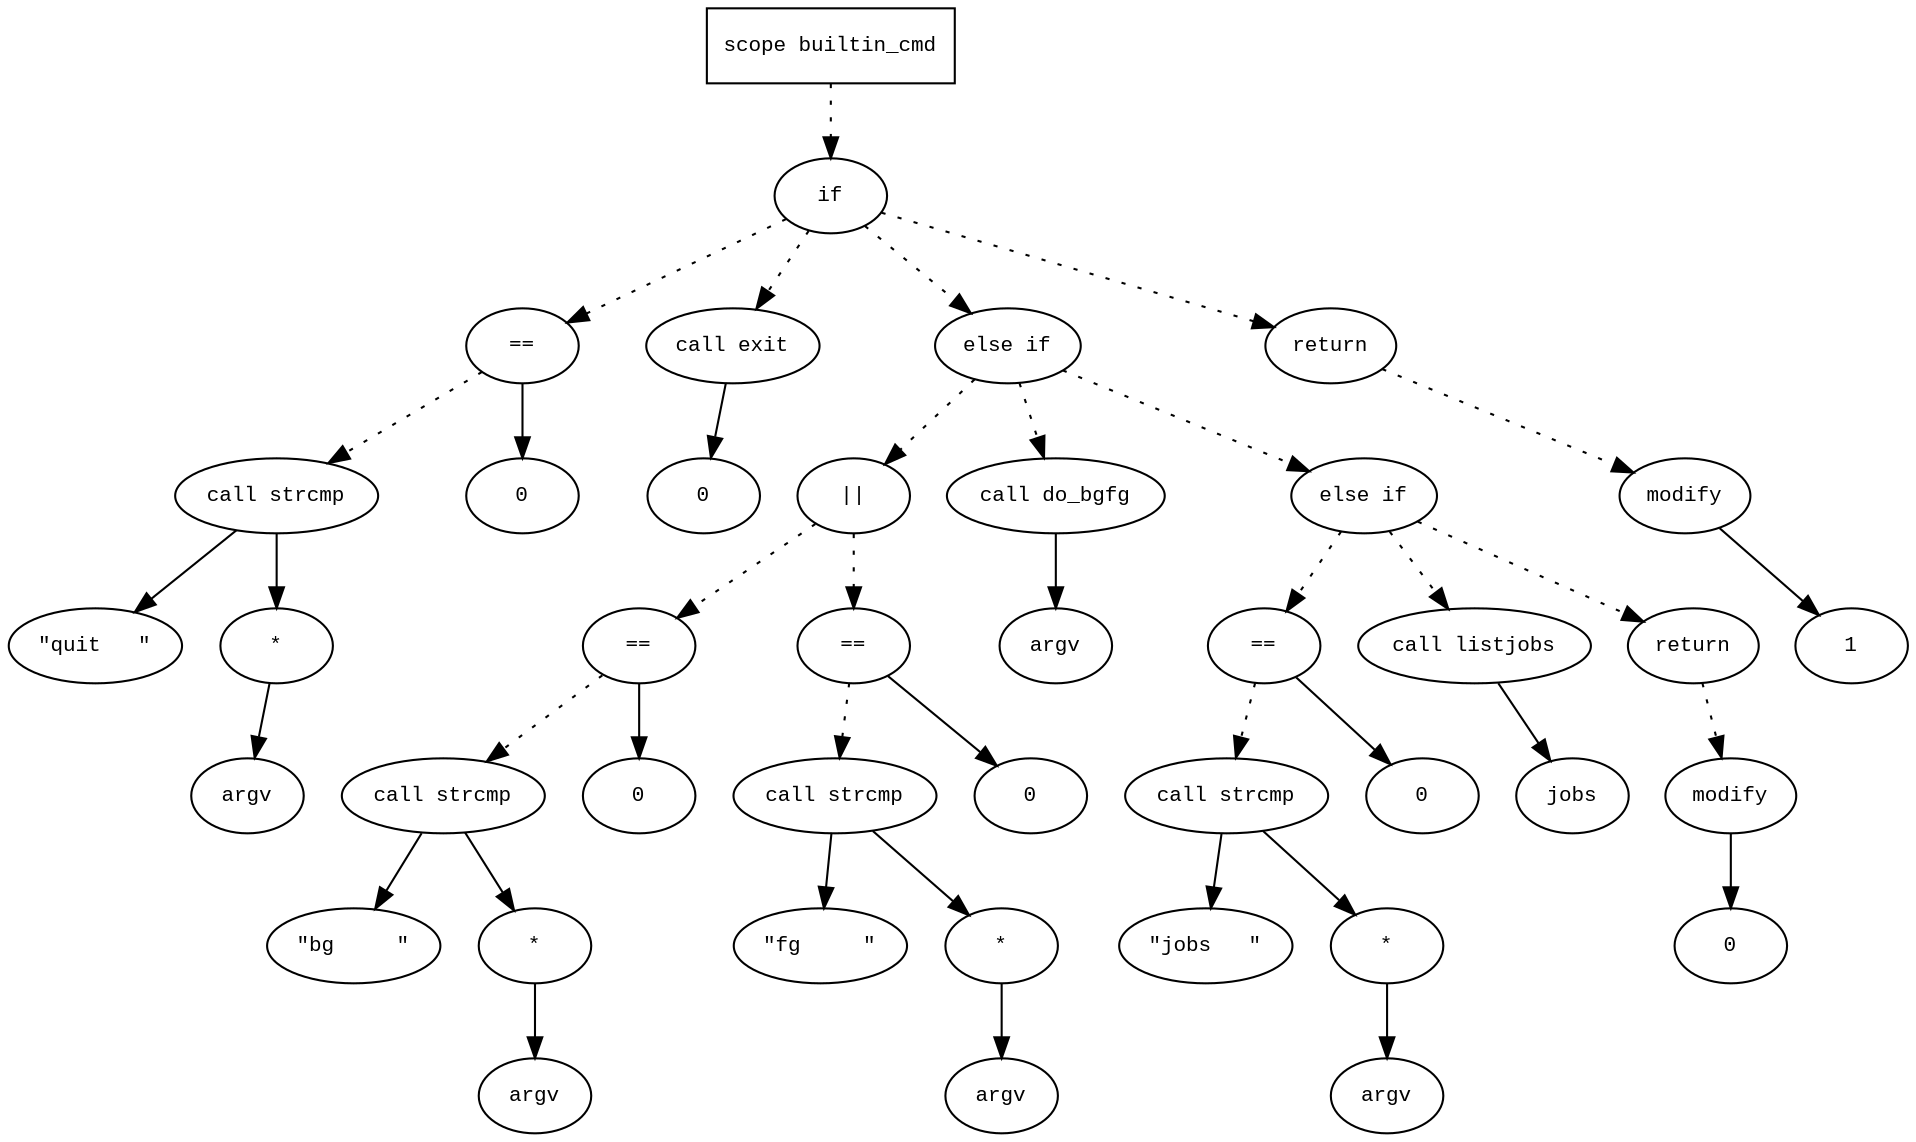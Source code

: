 digraph AST {
  graph [fontname="Times New Roman",fontsize=10];
  node  [fontname="Courier New",fontsize=10];
  edge  [fontname="Times New Roman",fontsize=10];

  node1 [label="scope builtin_cmd",shape=box];
  node2 [label="if",shape=ellipse];
  node1 -> node2 [style=dotted];
  node3 [label="==",shape=ellipse];
  node4 [label="call strcmp",shape=ellipse];
  node5 [label="\"quit   \"",shape=ellipse];
  node4 -> node5;
  node6 [label="*",shape=ellipse];
  node7 [label="argv",shape=ellipse];
  node6 -> node7;
  node4 -> node6;
  node3 -> node4 [style=dotted];
  node8 [label="0",shape=ellipse];
  node3 -> node8;
  node2 -> node3 [style=dotted];
  node9 [label="call exit",shape=ellipse];
  node10 [label="0",shape=ellipse];
  node9 -> node10;
  node2 -> node9 [style=dotted];
  node11 [label="else if",shape=ellipse];
  node2 -> node11 [style=dotted];
  node12 [label="||",shape=ellipse];
  node13 [label="==",shape=ellipse];
  node14 [label="call strcmp",shape=ellipse];
  node15 [label="\"bg     \"",shape=ellipse];
  node14 -> node15;
  node16 [label="*",shape=ellipse];
  node17 [label="argv",shape=ellipse];
  node16 -> node17;
  node14 -> node16;
  node13 -> node14 [style=dotted];
  node18 [label="0",shape=ellipse];
  node13 -> node18;
  node12 -> node13 [style=dotted];
  node19 [label="==",shape=ellipse];
  node20 [label="call strcmp",shape=ellipse];
  node21 [label="\"fg     \"",shape=ellipse];
  node20 -> node21;
  node22 [label="*",shape=ellipse];
  node23 [label="argv",shape=ellipse];
  node22 -> node23;
  node20 -> node22;
  node19 -> node20 [style=dotted];
  node24 [label="0",shape=ellipse];
  node19 -> node24;
  node12 -> node19 [style=dotted];
  node11 -> node12 [style=dotted];
  node25 [label="call do_bgfg",shape=ellipse];
  node26 [label="argv",shape=ellipse];
  node25 -> node26;
  node11 -> node25 [style=dotted];
  node27 [label="else if",shape=ellipse];
  node11 -> node27 [style=dotted];
  node28 [label="==",shape=ellipse];
  node29 [label="call strcmp",shape=ellipse];
  node30 [label="\"jobs   \"",shape=ellipse];
  node29 -> node30;
  node31 [label="*",shape=ellipse];
  node32 [label="argv",shape=ellipse];
  node31 -> node32;
  node29 -> node31;
  node28 -> node29 [style=dotted];
  node33 [label="0",shape=ellipse];
  node28 -> node33;
  node27 -> node28 [style=dotted];
  node34 [label="call listjobs",shape=ellipse];
  node35 [label="jobs",shape=ellipse];
  node34 -> node35;
  node27 -> node34 [style=dotted];
  node36 [label="return",shape=ellipse];
  node37 [label="modify",shape=ellipse];
  node38 [label="0",shape=ellipse];
  node37 -> node38;
  node36 -> node37 [style=dotted];
  node27 -> node36 [style=dotted];
  node39 [label="return",shape=ellipse];
  node40 [label="modify",shape=ellipse];
  node41 [label="1",shape=ellipse];
  node40 -> node41;
  node39 -> node40 [style=dotted];
  node2 -> node39 [style=dotted];
} 